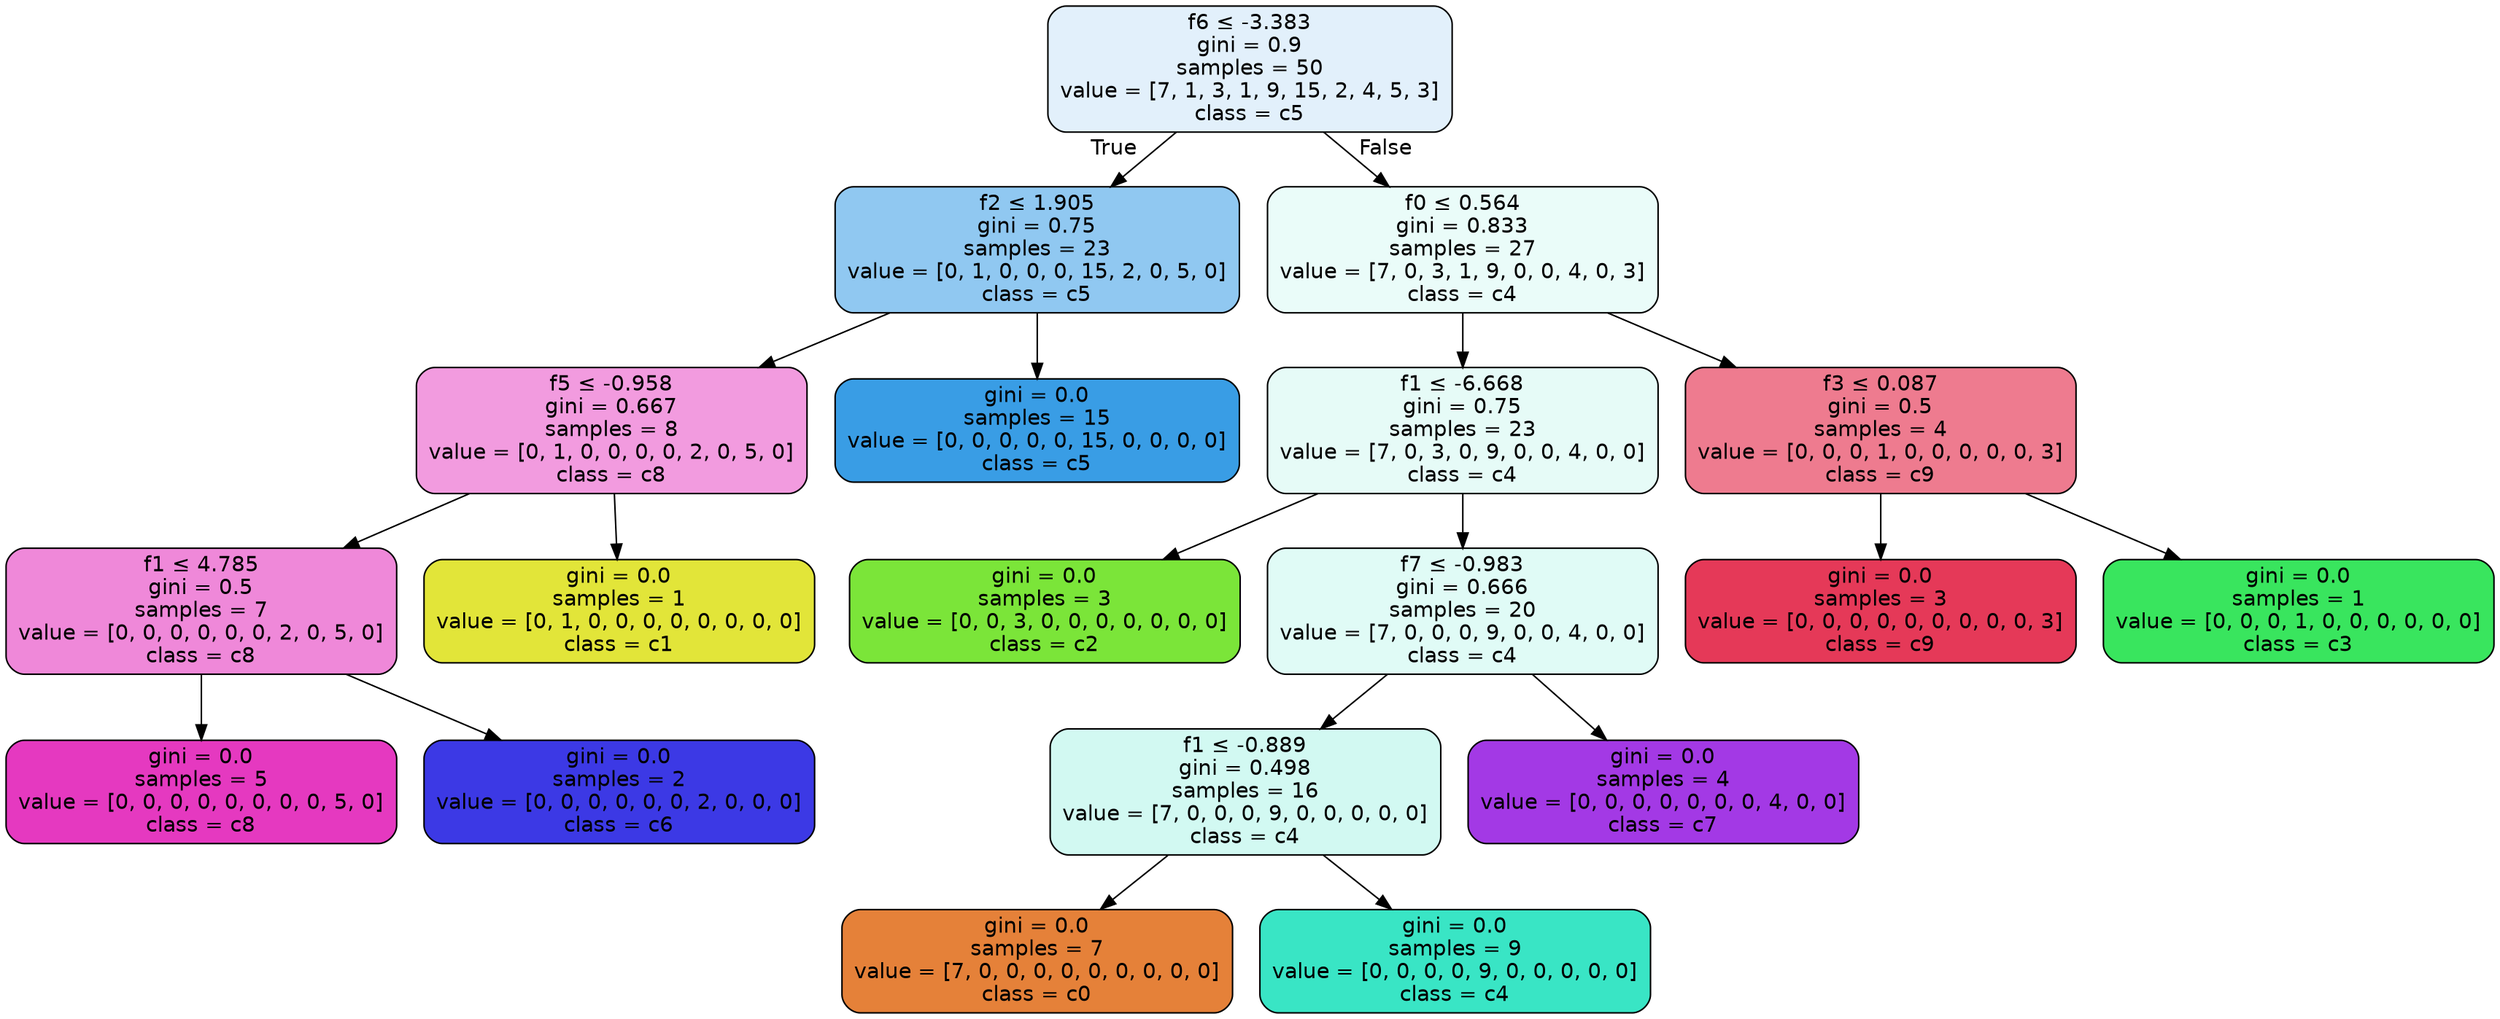 digraph Tree {
node [shape=box, style="filled, rounded", color="black", fontname=helvetica] ;
edge [fontname=helvetica] ;
0 [label=<f6 &le; -3.383<br/>gini = 0.9<br/>samples = 50<br/>value = [7, 1, 3, 1, 9, 15, 2, 4, 5, 3]<br/>class = c5>, fillcolor="#399de525"] ;
1 [label=<f2 &le; 1.905<br/>gini = 0.75<br/>samples = 23<br/>value = [0, 1, 0, 0, 0, 15, 2, 0, 5, 0]<br/>class = c5>, fillcolor="#399de58e"] ;
0 -> 1 [labeldistance=2.5, labelangle=45, headlabel="True"] ;
2 [label=<f5 &le; -0.958<br/>gini = 0.667<br/>samples = 8<br/>value = [0, 1, 0, 0, 0, 0, 2, 0, 5, 0]<br/>class = c8>, fillcolor="#e539c080"] ;
1 -> 2 ;
3 [label=<f1 &le; 4.785<br/>gini = 0.5<br/>samples = 7<br/>value = [0, 0, 0, 0, 0, 0, 2, 0, 5, 0]<br/>class = c8>, fillcolor="#e539c099"] ;
2 -> 3 ;
4 [label=<gini = 0.0<br/>samples = 5<br/>value = [0, 0, 0, 0, 0, 0, 0, 0, 5, 0]<br/>class = c8>, fillcolor="#e539c0ff"] ;
3 -> 4 ;
5 [label=<gini = 0.0<br/>samples = 2<br/>value = [0, 0, 0, 0, 0, 0, 2, 0, 0, 0]<br/>class = c6>, fillcolor="#3c39e5ff"] ;
3 -> 5 ;
6 [label=<gini = 0.0<br/>samples = 1<br/>value = [0, 1, 0, 0, 0, 0, 0, 0, 0, 0]<br/>class = c1>, fillcolor="#e2e539ff"] ;
2 -> 6 ;
7 [label=<gini = 0.0<br/>samples = 15<br/>value = [0, 0, 0, 0, 0, 15, 0, 0, 0, 0]<br/>class = c5>, fillcolor="#399de5ff"] ;
1 -> 7 ;
8 [label=<f0 &le; 0.564<br/>gini = 0.833<br/>samples = 27<br/>value = [7, 0, 3, 1, 9, 0, 0, 4, 0, 3]<br/>class = c4>, fillcolor="#39e5c51a"] ;
0 -> 8 [labeldistance=2.5, labelangle=-45, headlabel="False"] ;
9 [label=<f1 &le; -6.668<br/>gini = 0.75<br/>samples = 23<br/>value = [7, 0, 3, 0, 9, 0, 0, 4, 0, 0]<br/>class = c4>, fillcolor="#39e5c520"] ;
8 -> 9 ;
10 [label=<gini = 0.0<br/>samples = 3<br/>value = [0, 0, 3, 0, 0, 0, 0, 0, 0, 0]<br/>class = c2>, fillcolor="#7be539ff"] ;
9 -> 10 ;
11 [label=<f7 &le; -0.983<br/>gini = 0.666<br/>samples = 20<br/>value = [7, 0, 0, 0, 9, 0, 0, 4, 0, 0]<br/>class = c4>, fillcolor="#39e5c527"] ;
9 -> 11 ;
12 [label=<f1 &le; -0.889<br/>gini = 0.498<br/>samples = 16<br/>value = [7, 0, 0, 0, 9, 0, 0, 0, 0, 0]<br/>class = c4>, fillcolor="#39e5c539"] ;
11 -> 12 ;
13 [label=<gini = 0.0<br/>samples = 7<br/>value = [7, 0, 0, 0, 0, 0, 0, 0, 0, 0]<br/>class = c0>, fillcolor="#e58139ff"] ;
12 -> 13 ;
14 [label=<gini = 0.0<br/>samples = 9<br/>value = [0, 0, 0, 0, 9, 0, 0, 0, 0, 0]<br/>class = c4>, fillcolor="#39e5c5ff"] ;
12 -> 14 ;
15 [label=<gini = 0.0<br/>samples = 4<br/>value = [0, 0, 0, 0, 0, 0, 0, 4, 0, 0]<br/>class = c7>, fillcolor="#a339e5ff"] ;
11 -> 15 ;
16 [label=<f3 &le; 0.087<br/>gini = 0.5<br/>samples = 4<br/>value = [0, 0, 0, 1, 0, 0, 0, 0, 0, 3]<br/>class = c9>, fillcolor="#e53958aa"] ;
8 -> 16 ;
17 [label=<gini = 0.0<br/>samples = 3<br/>value = [0, 0, 0, 0, 0, 0, 0, 0, 0, 3]<br/>class = c9>, fillcolor="#e53958ff"] ;
16 -> 17 ;
18 [label=<gini = 0.0<br/>samples = 1<br/>value = [0, 0, 0, 1, 0, 0, 0, 0, 0, 0]<br/>class = c3>, fillcolor="#39e55eff"] ;
16 -> 18 ;
}
